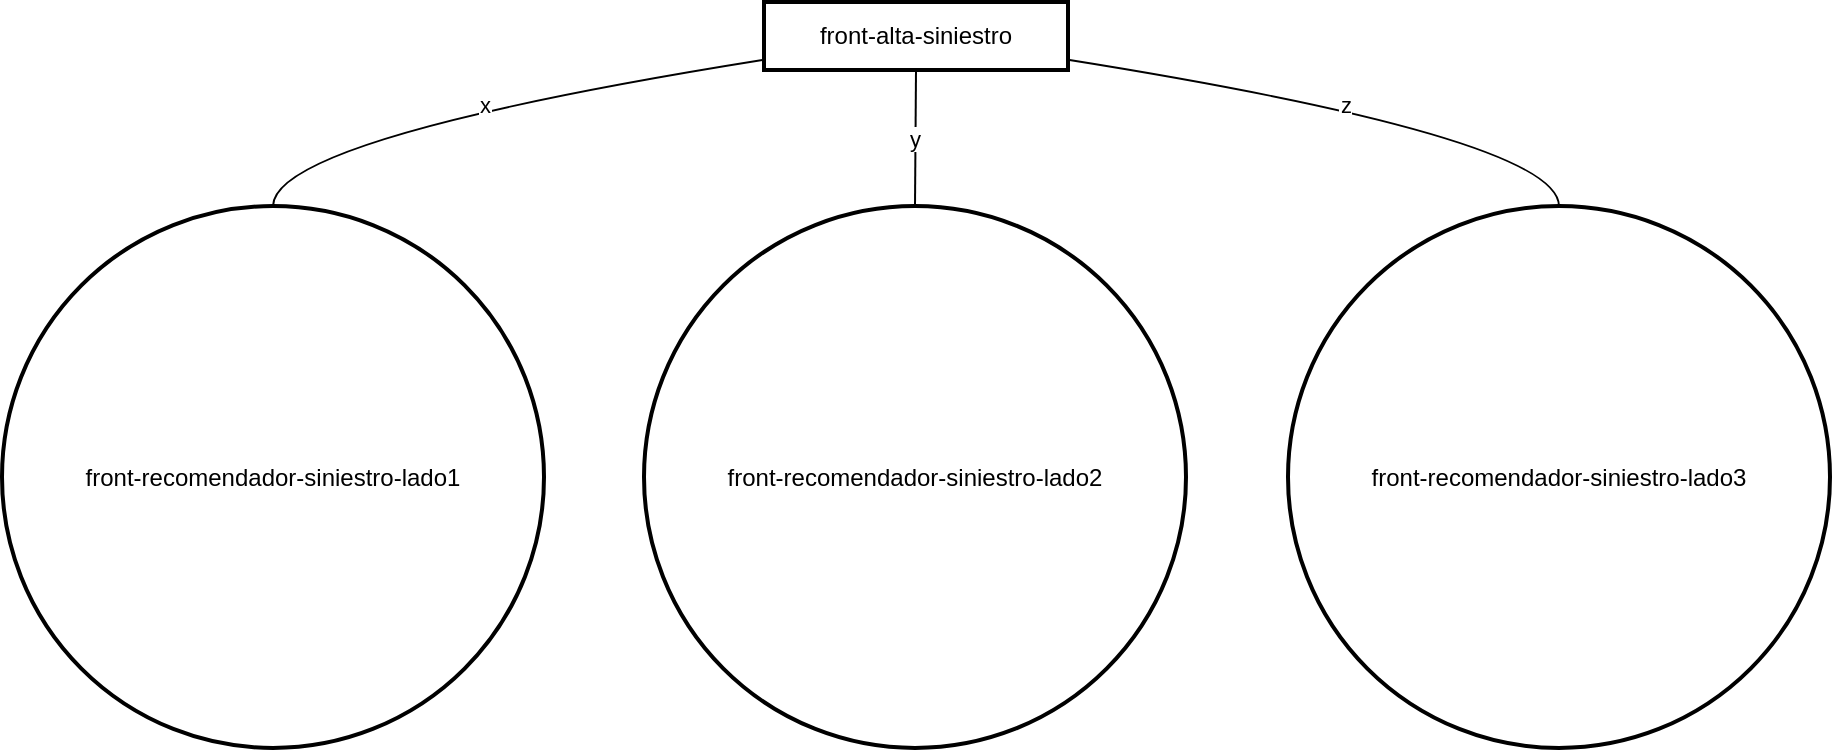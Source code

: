<mxfile version="24.5.3" type="github">
  <diagram name="Página-1" id="tFGQ0aHQqsHwCIdxl7LE">
    <mxGraphModel>
      <root>
        <mxCell id="0" />
        <mxCell id="1" parent="0" />
        <mxCell id="2" value="front-alta-siniestro" style="whiteSpace=wrap;strokeWidth=2;" vertex="1" parent="1">
          <mxGeometry x="381" width="152" height="34" as="geometry" />
        </mxCell>
        <mxCell id="3" value="front-recomendador-siniestro-lado1" style="ellipse;aspect=fixed;strokeWidth=2;whiteSpace=wrap;" vertex="1" parent="1">
          <mxGeometry y="102" width="271" height="271" as="geometry" />
        </mxCell>
        <mxCell id="4" value="front-recomendador-siniestro-lado2" style="ellipse;aspect=fixed;strokeWidth=2;whiteSpace=wrap;" vertex="1" parent="1">
          <mxGeometry x="321" y="102" width="271" height="271" as="geometry" />
        </mxCell>
        <mxCell id="5" value="front-recomendador-siniestro-lado3" style="ellipse;aspect=fixed;strokeWidth=2;whiteSpace=wrap;" vertex="1" parent="1">
          <mxGeometry x="643" y="102" width="271" height="271" as="geometry" />
        </mxCell>
        <mxCell id="6" value="x" style="curved=1;startArrow=none;endArrow=none;exitX=0;exitY=0.85;entryX=0.5;entryY=0;" edge="1" parent="1" source="2" target="3">
          <mxGeometry relative="1" as="geometry">
            <Array as="points">
              <mxPoint x="136" y="68" />
            </Array>
          </mxGeometry>
        </mxCell>
        <mxCell id="7" value="y" style="curved=1;startArrow=none;endArrow=none;exitX=0.5;exitY=0.99;entryX=0.5;entryY=0;" edge="1" parent="1" source="2" target="4">
          <mxGeometry relative="1" as="geometry">
            <Array as="points" />
          </mxGeometry>
        </mxCell>
        <mxCell id="8" value="z" style="curved=1;startArrow=none;endArrow=none;exitX=1;exitY=0.85;entryX=0.5;entryY=0;" edge="1" parent="1" source="2" target="5">
          <mxGeometry relative="1" as="geometry">
            <Array as="points">
              <mxPoint x="778" y="68" />
            </Array>
          </mxGeometry>
        </mxCell>
      </root>
    </mxGraphModel>
  </diagram>
</mxfile>
